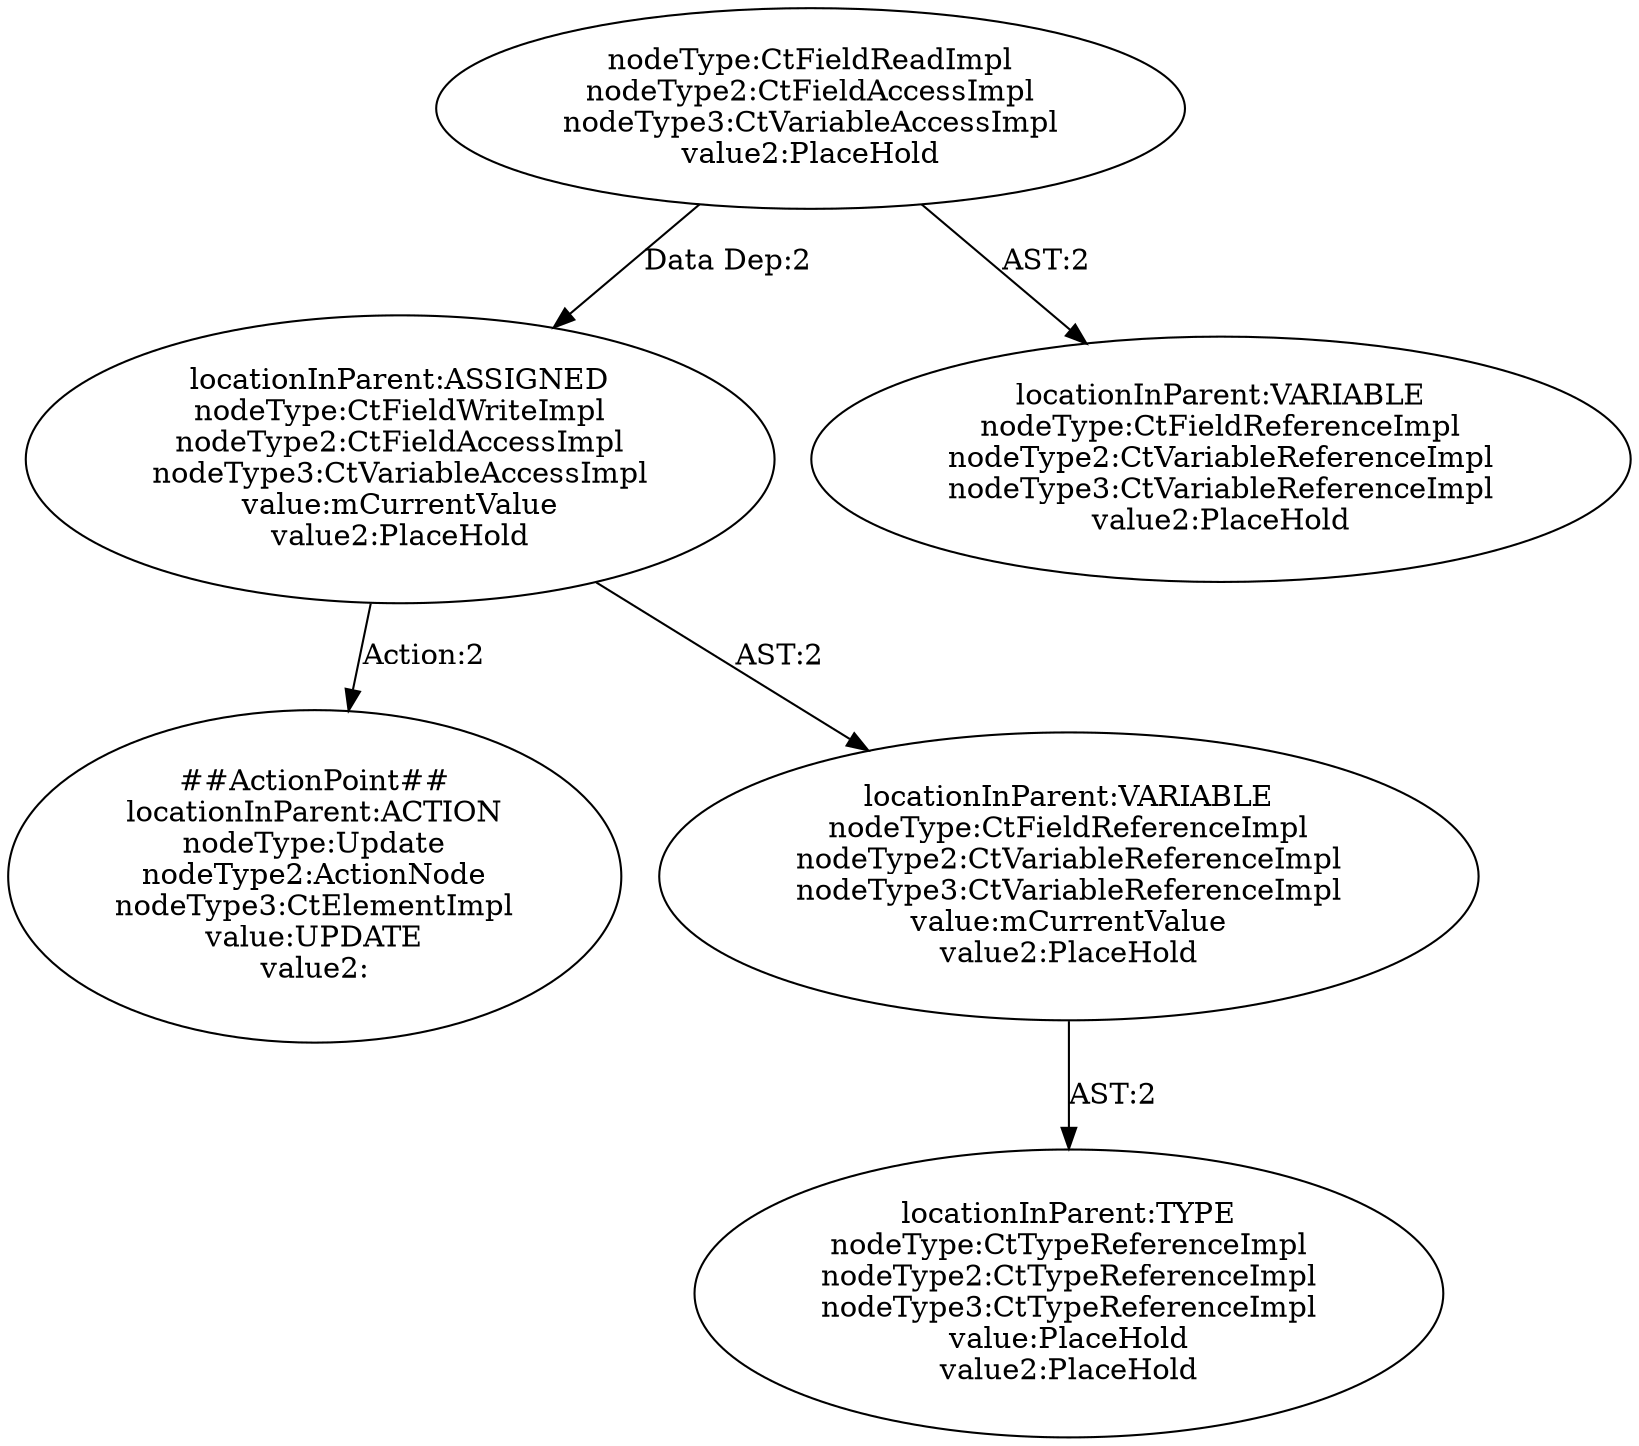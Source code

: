digraph "Pattern" {
0 [label="##ActionPoint##
locationInParent:ACTION
nodeType:Update
nodeType2:ActionNode
nodeType3:CtElementImpl
value:UPDATE
value2:" shape=ellipse]
1 [label="locationInParent:ASSIGNED
nodeType:CtFieldWriteImpl
nodeType2:CtFieldAccessImpl
nodeType3:CtVariableAccessImpl
value:mCurrentValue
value2:PlaceHold" shape=ellipse]
2 [label="nodeType:CtFieldReadImpl
nodeType2:CtFieldAccessImpl
nodeType3:CtVariableAccessImpl
value2:PlaceHold" shape=ellipse]
3 [label="locationInParent:VARIABLE
nodeType:CtFieldReferenceImpl
nodeType2:CtVariableReferenceImpl
nodeType3:CtVariableReferenceImpl
value2:PlaceHold" shape=ellipse]
4 [label="locationInParent:VARIABLE
nodeType:CtFieldReferenceImpl
nodeType2:CtVariableReferenceImpl
nodeType3:CtVariableReferenceImpl
value:mCurrentValue
value2:PlaceHold" shape=ellipse]
5 [label="locationInParent:TYPE
nodeType:CtTypeReferenceImpl
nodeType2:CtTypeReferenceImpl
nodeType3:CtTypeReferenceImpl
value:PlaceHold
value2:PlaceHold" shape=ellipse]
1 -> 0 [label="Action:2"];
1 -> 4 [label="AST:2"];
2 -> 1 [label="Data Dep:2"];
2 -> 3 [label="AST:2"];
4 -> 5 [label="AST:2"];
}